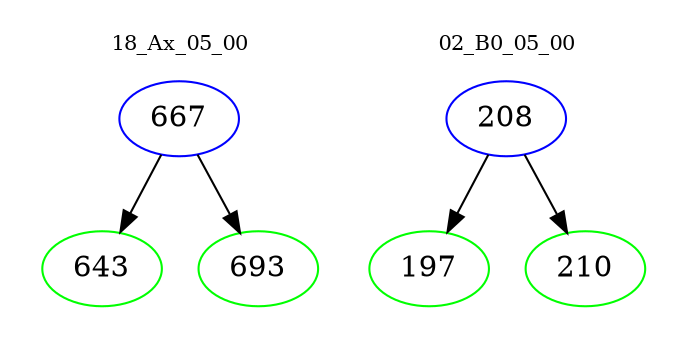 digraph{
subgraph cluster_0 {
color = white
label = "18_Ax_05_00";
fontsize=10;
T0_667 [label="667", color="blue"]
T0_667 -> T0_643 [color="black"]
T0_643 [label="643", color="green"]
T0_667 -> T0_693 [color="black"]
T0_693 [label="693", color="green"]
}
subgraph cluster_1 {
color = white
label = "02_B0_05_00";
fontsize=10;
T1_208 [label="208", color="blue"]
T1_208 -> T1_197 [color="black"]
T1_197 [label="197", color="green"]
T1_208 -> T1_210 [color="black"]
T1_210 [label="210", color="green"]
}
}
